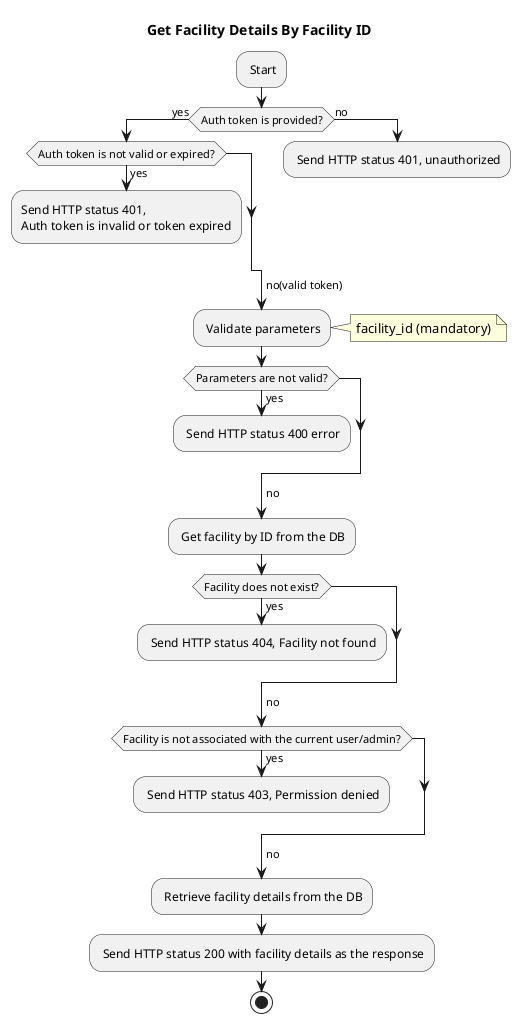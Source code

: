 @startuml Admin getting facility details
title Get Facility Details By Facility ID

: Start;
if (Auth token is provided?) then (yes)
    if (Auth token is not valid or expired?) then (yes)
        :Send HTTP status 401,
        Auth token is invalid or token expired;
        kill
    endif
else (no)
    : Send HTTP status 401, unauthorized;
    kill
endif
->no(valid token);
: Validate parameters;
note right
    facility_id (mandatory)
end note
if (Parameters are not valid?) then (yes)
    : Send HTTP status 400 error;
    kill
endif
->no;
: Get facility by ID from the DB;
if (Facility does not exist?) then (yes)
    : Send HTTP status 404, Facility not found;
    kill
endif
->no;
if (Facility is not associated with the current user/admin?) then (yes)
    : Send HTTP status 403, Permission denied;
    kill
endif
->no;
: Retrieve facility details from the DB;
: Send HTTP status 200 with facility details as the response;
stop
@enduml
